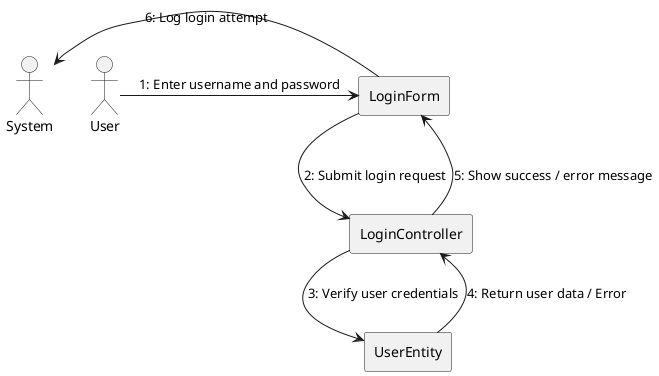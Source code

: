@startuml
'left to right direction
together {
actor "User" as user
actor "System" as sys
}
together {
rectangle "LoginForm" as loginForm
rectangle "LoginController" as loginController
rectangle "UserEntity" as userEntity
}

user -right-> loginForm : 1: Enter username and password
loginForm -right-> loginController : 2: Submit login request
loginController -right-> userEntity : 3: Verify user credentials
userEntity --> loginController : 4: Return user data / Error
loginController -down-> loginForm : 5: Show success / error message
loginForm -right-> sys : 6: Log login attempt

@enduml
